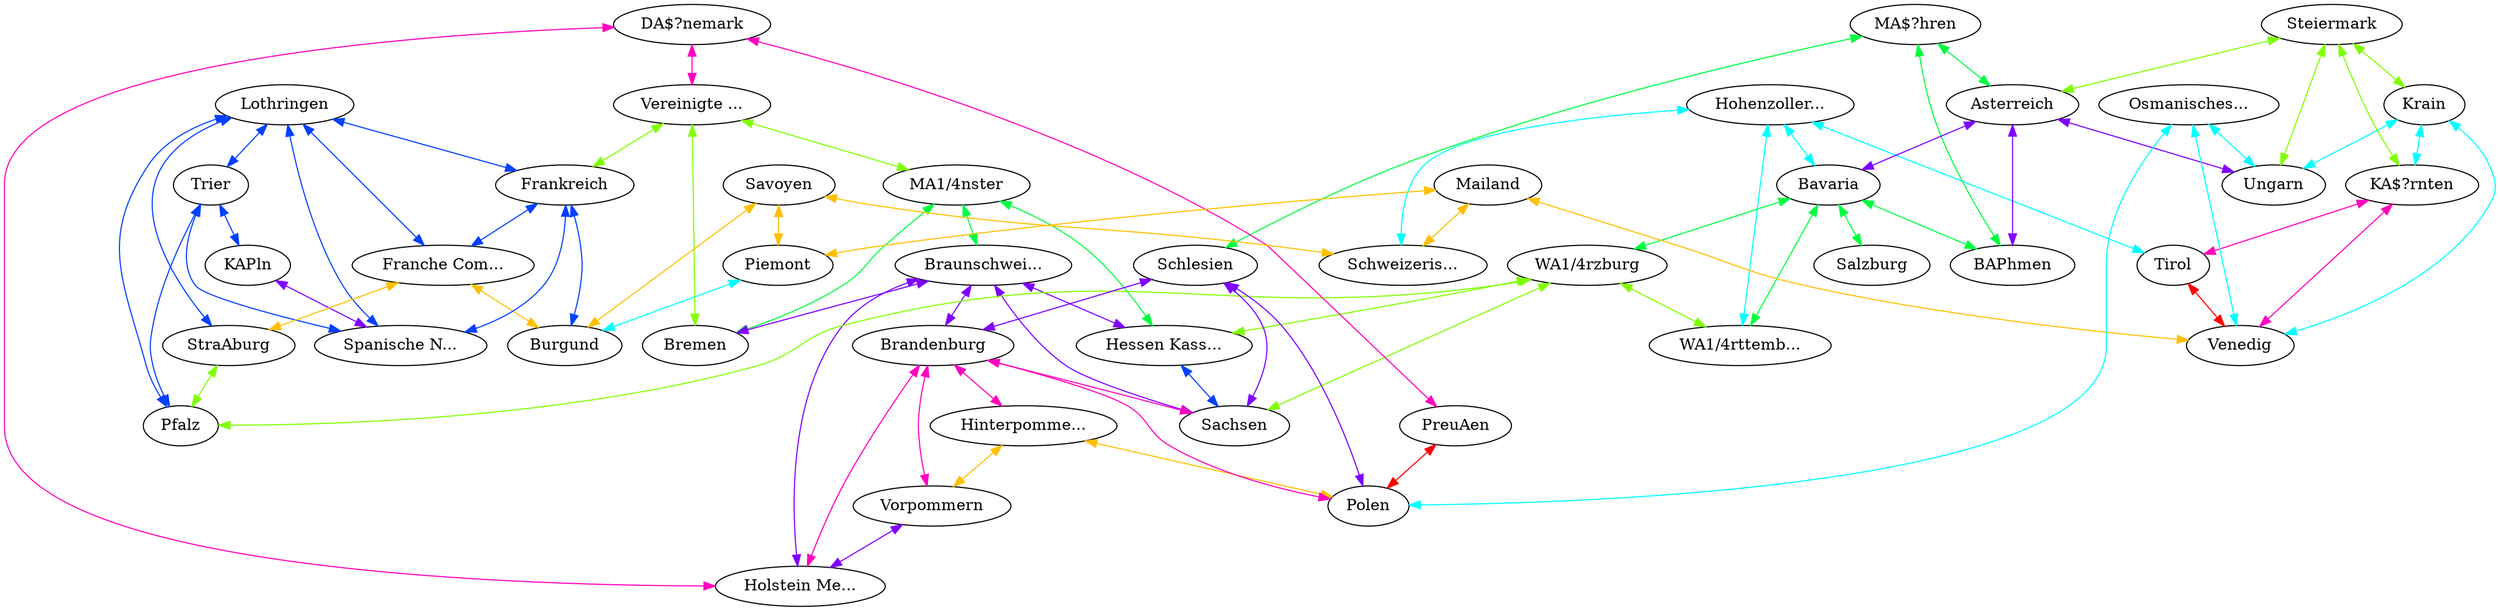 graph x {
"Bremen" [pos="2.93055555555556,-1.44444444444444",label="Bremen"]
"Holstein Mecklenburg" [pos="3.33333333333333,-1.26388888888889",label="Holstein Me..."]
"Vorpommern" [pos="4.33333333333333,-1.11111111111111",label="Vorpommern"]
"Hinterpommern" [pos="5.59722222222222,-0.833333333333333",label="Hinterpomme..."]
"MA1/4nster" [pos="2.38888888888889,-2.25",label="MA1/4nster"]
"Braunschweig LA1/4neburg" [pos="3.30555555555556,-2.18055555555556",label="Braunschwei..."]
"Brandenburg" [pos="4.45833333333333,-2.01388888888889",label="Brandenburg"]
"Hessen Kassel" [pos="2.69444444444444,-3.11111111111111",label="Hessen Kass..."]
"Sachsen" [pos="4.47222222222222,-2.72222222222222",label="Sachsen"]
"Spanische Niederlande" [pos="1.25,-2.75",label="Spanische N..."]
"KAPln" [pos="1.93055555555556,-2.875",label="KAPln"]
"Trier" [pos="2.13888888888889,-3.40277777777778",label="Trier"]
"Lothringen" [pos="1.84722222222222,-4.13888888888889",label="Lothringen"]
"Pfalz" [pos="2.47222222222222,-3.76388888888889",label="Pfalz"]
"StraAburg" [pos="2.25,-4.22222222222222",label="StraAburg"]
"Franche ComtA(c)" [pos="1.56944444444444,-5.04166666666667",label="Franche Com..."]
"WA1/4rzburg" [pos="3.125,-3.61111111111111",label="WA1/4rzburg"]
"WA1/4rttemberg" [pos="2.93055555555556,-4.20833333333333",label="WA1/4rttemb..."]
"Bavaria" [pos="4,-4.47222222222222",label="Bavaria"]
"Hohenzollern" [pos="3.20833333333333,-4.72222222222222",label="Hohenzoller..."]
"Salzburg" [pos="4.375,-4.93055555555556",label="Salzburg"]
"Schlesien" [pos="5.80555555555556,-2.73611111111111",label="Schlesien"]
"BAPhmen" [pos="4.79166666666667,-3.33333333333333",label="BAPhmen"]
"MA$?hren" [pos="5.72222222222222,-3.88888888888889",label="MA$?hren"]
"Asterreich" [pos="5.58333333333333,-4.48611111111111",label="Asterreich"]
"Steiermark" [pos="5.29166666666667,-5.125",label="Steiermark"]
"Tirol" [pos="3.65277777777778,-5.73611111111111",label="Tirol"]
"KA$?rnten" [pos="4.94444444444444,-5.34722222222222",label="KA$?rnten"]
"Krain" [pos="4.86111111111111,-5.93055555555556",label="Krain"]
"DA$?nemark" [pos="3.02777777777778,-0.5",label="DA$?nemark"]
"Vereinigte Niederlande" [pos="1.47222222222222,-2.13888888888889",label="Vereinigte ..."]
"Frankreich" [pos="0.291666666666667,-3.93055555555556",label="Frankreich"]
"Burgund" [pos="0.291666666666667,-5.04166666666667",label="Burgund"]
"Schweizerische Eidgenossenschaft" [pos="2.47222222222222,-5.29166666666667",label="Schweizeris..."]
"Savoyen" [pos="1.625,-5.84722222222222",label="Savoyen"]
"Piemont" [pos="2.15277777777778,-6.26388888888889",label="Piemont"]
"Mailand" [pos="2.76388888888889,-6.26388888888889",label="Mailand"]
"Venedig" [pos="3.875,-6.26388888888889",label="Venedig"]
"PreuAen" [pos="6.95833333333333,-0.527777777777778",label="PreuAen"]
"Polen" [pos="6.02777777777778,-1.52777777777778",label="Polen"]
"Ungarn" [pos="6.06944444444444,-4.48611111111111",label="Ungarn"]
"Osmanisches Reich" [pos="6.5,-4.66666666666667",label="Osmanisches..."]
"Savoyen" -- "Burgund" [dir="both",color="0.125,1,1"]
"Savoyen" -- "Piemont" [dir="both",color="0.125,1,1"]
"Savoyen" -- "Schweizerische Eidgenossenschaft" [dir="both",color="0.125,1,1"]
"Steiermark" -- "Asterreich" [dir="both",color="0.25,1,1"]
"Steiermark" -- "KA$?rnten" [dir="both",color="0.25,1,1"]
"Steiermark" -- "Ungarn" [dir="both",color="0.25,1,1"]
"Steiermark" -- "Krain" [dir="both",color="0.25,1,1"]
"MA$?hren" -- "Asterreich" [dir="both",color="0.375,1,1"]
"MA$?hren" -- "Schlesien" [dir="both",color="0.375,1,1"]
"MA$?hren" -- "BAPhmen" [dir="both",color="0.375,1,1"]
"Hohenzollern" -- "WA1/4rttemberg" [dir="both",color="0.5,1,1"]
"Hohenzollern" -- "Schweizerische Eidgenossenschaft" [dir="both",color="0.5,1,1"]
"Hohenzollern" -- "Bavaria" [dir="both",color="0.5,1,1"]
"Hohenzollern" -- "Tirol" [dir="both",color="0.5,1,1"]
"Lothringen" -- "Frankreich" [dir="both",color="0.625,1,1"]
"Lothringen" -- "Pfalz" [dir="both",color="0.625,1,1"]
"Lothringen" -- "StraAburg" [dir="both",color="0.625,1,1"]
"Lothringen" -- "Trier" [dir="both",color="0.625,1,1"]
"Lothringen" -- "Franche ComtA(c)" [dir="both",color="0.625,1,1"]
"Lothringen" -- "Spanische Niederlande" [dir="both",color="0.625,1,1"]
"Asterreich" -- "BAPhmen" [dir="both",color="0.75,1,1"]
"Asterreich" -- "Bavaria" [dir="both",color="0.75,1,1"]
"Asterreich" -- "Ungarn" [dir="both",color="0.75,1,1"]
"DA$?nemark" -- "Holstein Mecklenburg" [dir="both",color="0.875,1,1"]
"DA$?nemark" -- "PreuAen" [dir="both",color="0.875,1,1"]
"DA$?nemark" -- "Vereinigte Niederlande" [dir="both",color="0.875,1,1"]
"PreuAen" -- "Polen" [dir="both",color="1,1,1"]
"Mailand" -- "Venedig" [dir="both",color="0.125,1,1"]
"Mailand" -- "Piemont" [dir="both",color="0.125,1,1"]
"Mailand" -- "Schweizerische Eidgenossenschaft" [dir="both",color="0.125,1,1"]
"Vereinigte Niederlande" -- "Frankreich" [dir="both",color="0.25,1,1"]
"Vereinigte Niederlande" -- "MA1/4nster" [dir="both",color="0.25,1,1"]
"Vereinigte Niederlande" -- "Bremen" [dir="both",color="0.25,1,1"]
"Bavaria" -- "WA1/4rttemberg" [dir="both",color="0.375,1,1"]
"Bavaria" -- "WA1/4rzburg" [dir="both",color="0.375,1,1"]
"Bavaria" -- "BAPhmen" [dir="both",color="0.375,1,1"]
"Bavaria" -- "Salzburg" [dir="both",color="0.375,1,1"]
"Krain" -- "Venedig" [dir="both",color="0.5,1,1"]
"Krain" -- "KA$?rnten" [dir="both",color="0.5,1,1"]
"Krain" -- "Ungarn" [dir="both",color="0.5,1,1"]
"Frankreich" -- "Burgund" [dir="both",color="0.625,1,1"]
"Frankreich" -- "Franche ComtA(c)" [dir="both",color="0.625,1,1"]
"Frankreich" -- "Spanische Niederlande" [dir="both",color="0.625,1,1"]
"Schlesien" -- "Polen" [dir="both",color="0.75,1,1"]
"Schlesien" -- "Sachsen" [dir="both",color="0.75,1,1"]
"Schlesien" -- "Brandenburg" [dir="both",color="0.75,1,1"]
"KA$?rnten" -- "Venedig" [dir="both",color="0.875,1,1"]
"KA$?rnten" -- "Tirol" [dir="both",color="0.875,1,1"]
"Franche ComtA(c)" -- "Burgund" [dir="both",color="0.125,1,1"]
"Franche ComtA(c)" -- "StraAburg" [dir="both",color="0.125,1,1"]
"WA1/4rzburg" -- "WA1/4rttemberg" [dir="both",color="0.25,1,1"]
"WA1/4rzburg" -- "Pfalz" [dir="both",color="0.25,1,1"]
"WA1/4rzburg" -- "Hessen Kassel" [dir="both",color="0.25,1,1"]
"WA1/4rzburg" -- "Sachsen" [dir="both",color="0.25,1,1"]
"MA1/4nster" -- "Hessen Kassel" [dir="both",color="0.375,1,1"]
"MA1/4nster" -- "Bremen" [dir="both",color="0.375,1,1"]
"MA1/4nster" -- "Braunschweig LA1/4neburg" [dir="both",color="0.375,1,1"]
"Piemont" -- "Burgund" [dir="both",color="0.5,1,1"]
"Trier" -- "Pfalz" [dir="both",color="0.625,1,1"]
"Trier" -- "KAPln" [dir="both",color="0.625,1,1"]
"Trier" -- "Spanische Niederlande" [dir="both",color="0.625,1,1"]
"Braunschweig LA1/4neburg" -- "Hessen Kassel" [dir="both",color="0.75,1,1"]
"Braunschweig LA1/4neburg" -- "Holstein Mecklenburg" [dir="both",color="0.75,1,1"]
"Braunschweig LA1/4neburg" -- "Bremen" [dir="both",color="0.75,1,1"]
"Braunschweig LA1/4neburg" -- "Sachsen" [dir="both",color="0.75,1,1"]
"Braunschweig LA1/4neburg" -- "Brandenburg" [dir="both",color="0.75,1,1"]
"Brandenburg" -- "Hinterpommern" [dir="both",color="0.875,1,1"]
"Brandenburg" -- "Vorpommern" [dir="both",color="0.875,1,1"]
"Brandenburg" -- "Holstein Mecklenburg" [dir="both",color="0.875,1,1"]
"Brandenburg" -- "Polen" [dir="both",color="0.875,1,1"]
"Brandenburg" -- "Sachsen" [dir="both",color="0.875,1,1"]
"Hinterpommern" -- "Vorpommern" [dir="both",color="0.125,1,1"]
"Hinterpommern" -- "Polen" [dir="both",color="0.125,1,1"]
"StraAburg" -- "Pfalz" [dir="both",color="0.25,1,1"]
"Osmanisches Reich" -- "Venedig" [dir="both",color="0.5,1,1"]
"Osmanisches Reich" -- "Polen" [dir="both",color="0.5,1,1"]
"Osmanisches Reich" -- "Ungarn" [dir="both",color="0.5,1,1"]
"KAPln" -- "Spanische Niederlande" [dir="both",color="0.75,1,1"]
"Tirol" -- "Venedig" [dir="both",color="1,1,1"]
"Hessen Kassel" -- "Sachsen" [dir="both",color="0.625,1,1"]
"Vorpommern" -- "Holstein Mecklenburg" [dir="both",color="0.75,1,1"]
}
